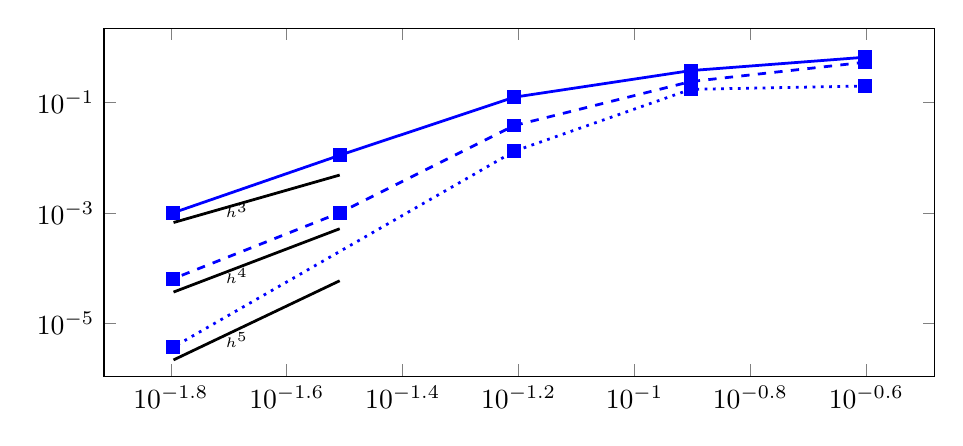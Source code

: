 \begin{tikzpicture}%
\begin{axis}[xmode=log,ymode=log,height=6cm,mark options={solid},width=1\textwidth]%
\addplot[mark=square*,color=blue,line width=1pt,solid] coordinates {%
(0.25,0.657)%
(0.125,0.376)%
(0.062,0.124)%
(0.031,0.011)%
(0.016,0.001)%
};%
%
%
\addplot[domain={0.031:0.016},forget plot,yshift=-0.2cm,line width=1pt,draw=black,samples=100]{312.563*x^3}node[right, pos=0.75] {\tiny{$h^3$}};%
%
%
\addplot[mark=square*,color=blue,line width=1pt,dashed] coordinates {%
(0.25,0.533)%
(0.125,0.238)%
(0.062,0.038)%
(0.031,0.001)%
(0.016,6.401e-05)%
};%
%
%
\addplot[domain={0.031:0.016},forget plot,yshift=-0.2cm,line width=1pt,draw=black,samples=100]{1073.912*x^4}node[right, pos=0.75] {\tiny{$h^4$}};%
%
%
\addplot[mark=square*,color=blue,line width=1pt,dotted] coordinates {%
(0.25,0.198)%
(0.125,0.172)%
(0.062,0.013)%
(0.031,0.0)%
(0.016,3.688e-06)%
};%
%
%
\addplot[domain={0.031:0.016},forget plot,yshift=-0.2cm,line width=1pt,draw=black,samples=100]{3960.489*x^5}node[right, pos=0.75] {\tiny{$h^5$}};%
%
%
\end{axis}%
\end{tikzpicture}%
